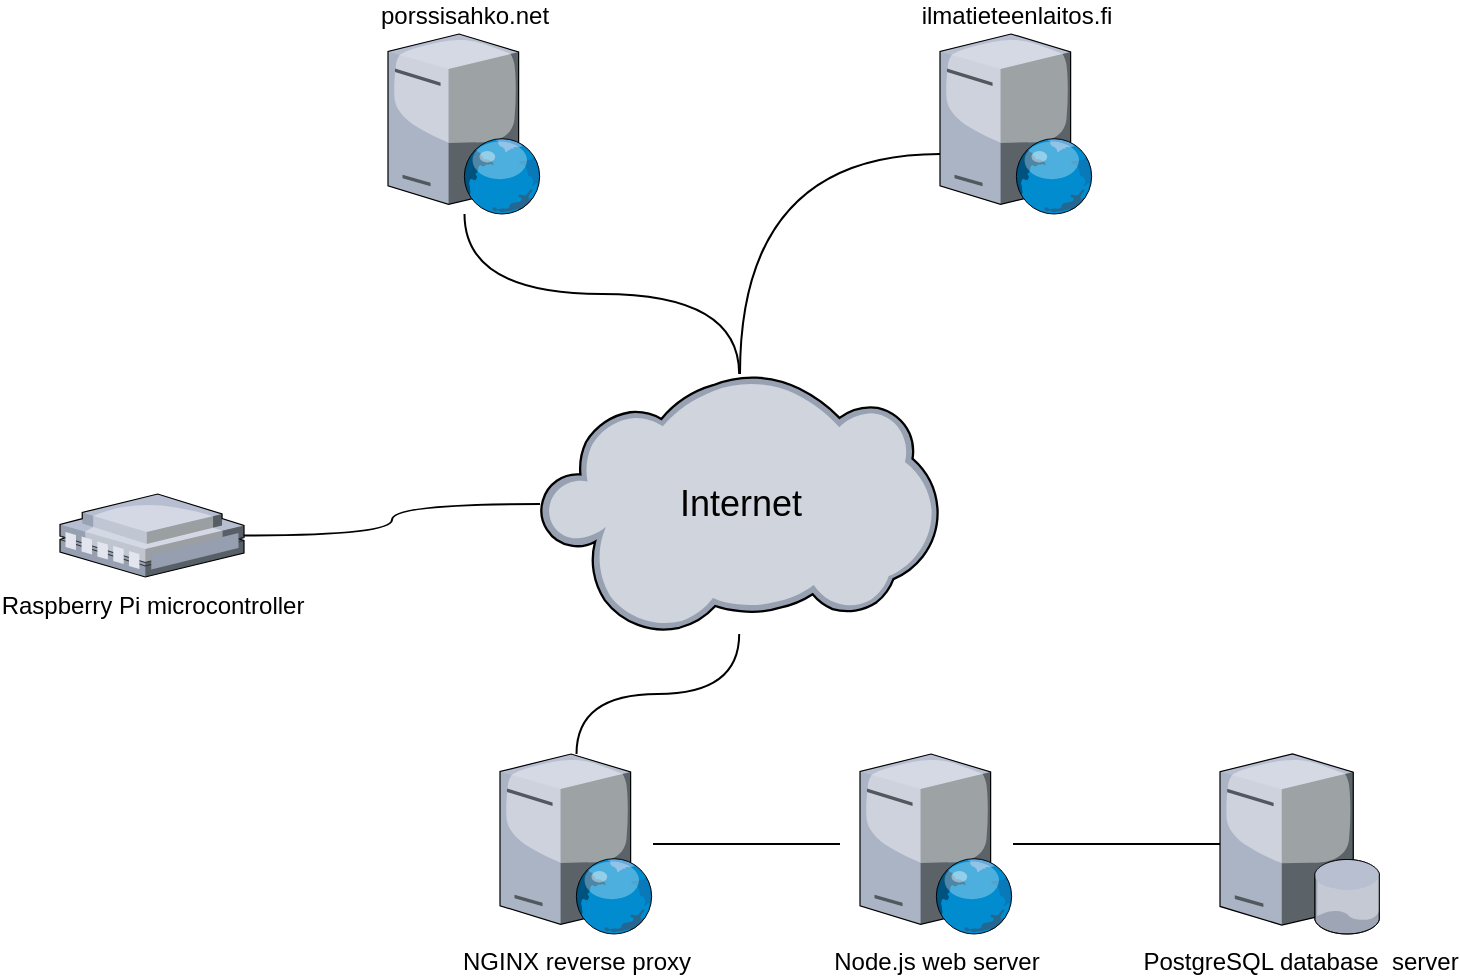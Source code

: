 <mxfile version="21.6.8" type="device">
  <diagram name="Page-1" id="v9JDppR2jK305j66uRQK">
    <mxGraphModel dx="954" dy="664" grid="1" gridSize="10" guides="1" tooltips="1" connect="1" arrows="1" fold="1" page="1" pageScale="1" pageWidth="1169" pageHeight="827" math="0" shadow="0">
      <root>
        <mxCell id="0" />
        <mxCell id="1" parent="0" />
        <mxCell id="d99yQzpKtnP641ayKqz9-1" value="Internet" style="verticalLabelPosition=middle;sketch=0;aspect=fixed;html=1;verticalAlign=middle;strokeColor=none;align=center;outlineConnect=0;shape=mxgraph.citrix.cloud;labelPosition=center;fontSize=18;" vertex="1" parent="1">
          <mxGeometry x="440" y="250" width="199.19" height="130" as="geometry" />
        </mxCell>
        <mxCell id="d99yQzpKtnP641ayKqz9-8" style="edgeStyle=orthogonalEdgeStyle;orthogonalLoop=1;jettySize=auto;html=1;curved=1;endArrow=none;endFill=0;" edge="1" parent="1" source="d99yQzpKtnP641ayKqz9-2" target="d99yQzpKtnP641ayKqz9-1">
          <mxGeometry relative="1" as="geometry" />
        </mxCell>
        <mxCell id="d99yQzpKtnP641ayKqz9-2" value="porssisahko.net" style="verticalLabelPosition=top;sketch=0;aspect=fixed;html=1;verticalAlign=bottom;strokeColor=none;align=center;outlineConnect=0;shape=mxgraph.citrix.web_server;labelPosition=center;" vertex="1" parent="1">
          <mxGeometry x="364" y="80" width="76.5" height="90" as="geometry" />
        </mxCell>
        <mxCell id="d99yQzpKtnP641ayKqz9-9" style="edgeStyle=orthogonalEdgeStyle;shape=connector;curved=1;rounded=1;orthogonalLoop=1;jettySize=auto;html=1;labelBackgroundColor=default;strokeColor=default;fontFamily=Helvetica;fontSize=11;fontColor=default;endArrow=none;endFill=0;" edge="1" parent="1" source="d99yQzpKtnP641ayKqz9-3" target="d99yQzpKtnP641ayKqz9-1">
          <mxGeometry relative="1" as="geometry">
            <Array as="points">
              <mxPoint x="540" y="140" />
            </Array>
          </mxGeometry>
        </mxCell>
        <mxCell id="d99yQzpKtnP641ayKqz9-3" value="ilmatieteenlaitos.fi" style="verticalLabelPosition=top;sketch=0;aspect=fixed;html=1;verticalAlign=bottom;strokeColor=none;align=center;outlineConnect=0;shape=mxgraph.citrix.web_server;labelPosition=center;" vertex="1" parent="1">
          <mxGeometry x="640" y="80" width="76.5" height="90" as="geometry" />
        </mxCell>
        <mxCell id="d99yQzpKtnP641ayKqz9-4" value="Node.js web server" style="verticalLabelPosition=bottom;sketch=0;aspect=fixed;html=1;verticalAlign=top;strokeColor=none;align=center;outlineConnect=0;shape=mxgraph.citrix.web_server;" vertex="1" parent="1">
          <mxGeometry x="600" y="440" width="76.5" height="90" as="geometry" />
        </mxCell>
        <mxCell id="d99yQzpKtnP641ayKqz9-11" style="edgeStyle=orthogonalEdgeStyle;shape=connector;curved=1;rounded=1;orthogonalLoop=1;jettySize=auto;html=1;labelBackgroundColor=default;strokeColor=default;fontFamily=Helvetica;fontSize=11;fontColor=default;endArrow=none;endFill=0;" edge="1" parent="1" source="d99yQzpKtnP641ayKqz9-5" target="d99yQzpKtnP641ayKqz9-1">
          <mxGeometry relative="1" as="geometry" />
        </mxCell>
        <mxCell id="d99yQzpKtnP641ayKqz9-14" style="edgeStyle=orthogonalEdgeStyle;shape=connector;curved=1;rounded=1;orthogonalLoop=1;jettySize=auto;html=1;labelBackgroundColor=default;strokeColor=default;fontFamily=Helvetica;fontSize=11;fontColor=default;endArrow=none;endFill=0;" edge="1" parent="1" source="d99yQzpKtnP641ayKqz9-5">
          <mxGeometry relative="1" as="geometry">
            <mxPoint x="590" y="485" as="targetPoint" />
          </mxGeometry>
        </mxCell>
        <mxCell id="d99yQzpKtnP641ayKqz9-5" value="NGINX reverse proxy" style="verticalLabelPosition=bottom;sketch=0;aspect=fixed;html=1;verticalAlign=top;strokeColor=none;align=center;outlineConnect=0;shape=mxgraph.citrix.web_server;" vertex="1" parent="1">
          <mxGeometry x="420" y="440" width="76.5" height="90" as="geometry" />
        </mxCell>
        <mxCell id="d99yQzpKtnP641ayKqz9-13" style="edgeStyle=orthogonalEdgeStyle;shape=connector;curved=1;rounded=1;orthogonalLoop=1;jettySize=auto;html=1;labelBackgroundColor=default;strokeColor=default;fontFamily=Helvetica;fontSize=11;fontColor=default;endArrow=none;endFill=0;" edge="1" parent="1" source="d99yQzpKtnP641ayKqz9-6" target="d99yQzpKtnP641ayKqz9-4">
          <mxGeometry relative="1" as="geometry" />
        </mxCell>
        <mxCell id="d99yQzpKtnP641ayKqz9-6" value="PostgreSQL database&amp;nbsp; server" style="verticalLabelPosition=bottom;sketch=0;aspect=fixed;html=1;verticalAlign=top;strokeColor=none;align=center;outlineConnect=0;shape=mxgraph.citrix.database_server;" vertex="1" parent="1">
          <mxGeometry x="780" y="440" width="80" height="90" as="geometry" />
        </mxCell>
        <mxCell id="d99yQzpKtnP641ayKqz9-10" style="edgeStyle=orthogonalEdgeStyle;shape=connector;curved=1;rounded=1;orthogonalLoop=1;jettySize=auto;html=1;labelBackgroundColor=default;strokeColor=default;fontFamily=Helvetica;fontSize=11;fontColor=default;endArrow=none;endFill=0;" edge="1" parent="1" source="d99yQzpKtnP641ayKqz9-7" target="d99yQzpKtnP641ayKqz9-1">
          <mxGeometry relative="1" as="geometry" />
        </mxCell>
        <mxCell id="d99yQzpKtnP641ayKqz9-7" value="Raspberry Pi microcontroller" style="verticalLabelPosition=bottom;sketch=0;aspect=fixed;html=1;verticalAlign=top;strokeColor=none;align=center;outlineConnect=0;shape=mxgraph.citrix.remote_office;" vertex="1" parent="1">
          <mxGeometry x="200" y="310" width="92" height="41.5" as="geometry" />
        </mxCell>
      </root>
    </mxGraphModel>
  </diagram>
</mxfile>
